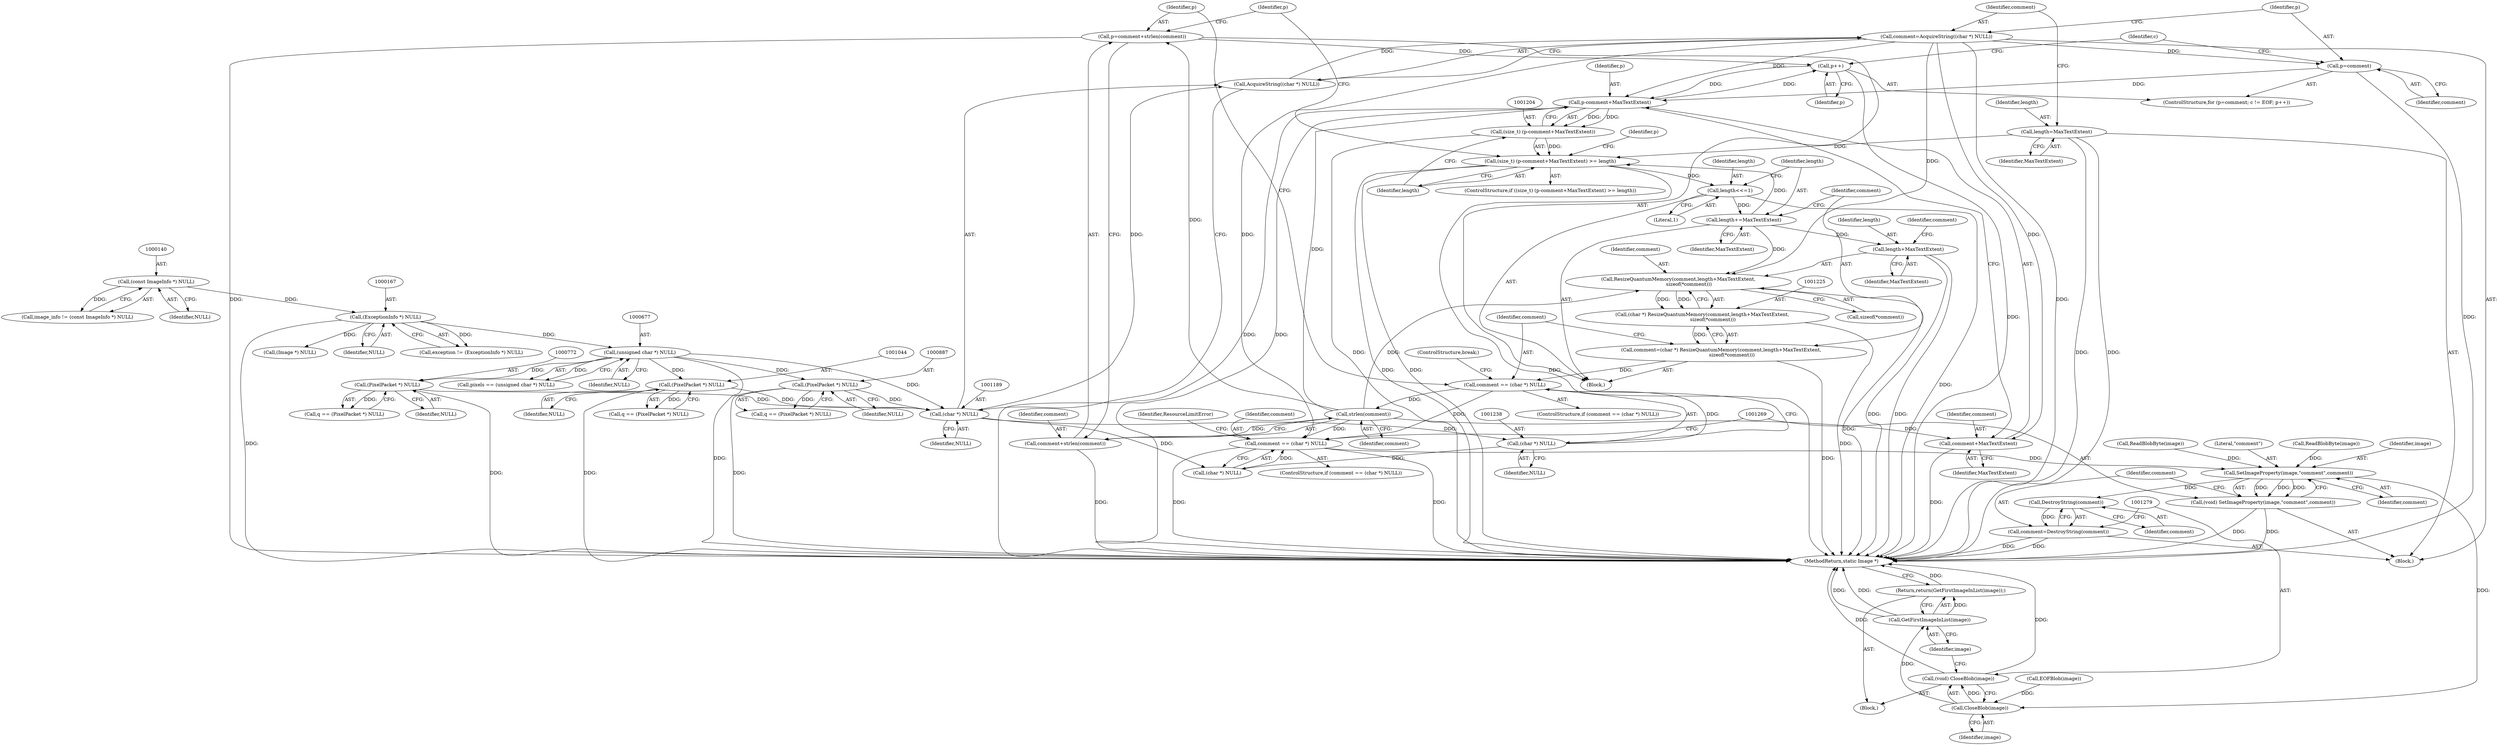 digraph "0_ImageMagick_424d40ebfcde48bb872eba75179d3d73704fdf1f@API" {
"1001241" [label="(Call,p=comment+strlen(comment))"];
"1001245" [label="(Call,strlen(comment))"];
"1001235" [label="(Call,comment == (char *) NULL)"];
"1001222" [label="(Call,comment=(char *) ResizeQuantumMemory(comment,length+MaxTextExtent,\n              sizeof(*comment)))"];
"1001224" [label="(Call,(char *) ResizeQuantumMemory(comment,length+MaxTextExtent,\n              sizeof(*comment)))"];
"1001226" [label="(Call,ResizeQuantumMemory(comment,length+MaxTextExtent,\n              sizeof(*comment)))"];
"1001185" [label="(Call,comment=AcquireString((char *) NULL))"];
"1001187" [label="(Call,AcquireString((char *) NULL))"];
"1001188" [label="(Call,(char *) NULL)"];
"1000676" [label="(Call,(unsigned char *) NULL)"];
"1000166" [label="(Call,(ExceptionInfo *) NULL)"];
"1000139" [label="(Call,(const ImageInfo *) NULL)"];
"1000771" [label="(Call,(PixelPacket *) NULL)"];
"1001043" [label="(Call,(PixelPacket *) NULL)"];
"1000886" [label="(Call,(PixelPacket *) NULL)"];
"1001219" [label="(Call,length+=MaxTextExtent)"];
"1001216" [label="(Call,length<<=1)"];
"1001202" [label="(Call,(size_t) (p-comment+MaxTextExtent) >= length)"];
"1001203" [label="(Call,(size_t) (p-comment+MaxTextExtent))"];
"1001205" [label="(Call,p-comment+MaxTextExtent)"];
"1001198" [label="(Call,p++)"];
"1001241" [label="(Call,p=comment+strlen(comment))"];
"1001192" [label="(Call,p=comment)"];
"1001182" [label="(Call,length=MaxTextExtent)"];
"1001237" [label="(Call,(char *) NULL)"];
"1001207" [label="(Call,comment+MaxTextExtent)"];
"1001243" [label="(Call,comment+strlen(comment))"];
"1001260" [label="(Call,comment == (char *) NULL)"];
"1001270" [label="(Call,SetImageProperty(image,\"comment\",comment))"];
"1001268" [label="(Call,(void) SetImageProperty(image,\"comment\",comment))"];
"1001276" [label="(Call,DestroyString(comment))"];
"1001274" [label="(Call,comment=DestroyString(comment))"];
"1001280" [label="(Call,CloseBlob(image))"];
"1001278" [label="(Call,(void) CloseBlob(image))"];
"1001283" [label="(Call,GetFirstImageInList(image))"];
"1001282" [label="(Return,return(GetFirstImageInList(image));)"];
"1001228" [label="(Call,length+MaxTextExtent)"];
"1001216" [label="(Call,length<<=1)"];
"1001045" [label="(Identifier,NULL)"];
"1000769" [label="(Call,q == (PixelPacket *) NULL)"];
"1000674" [label="(Call,pixels == (unsigned char *) NULL)"];
"1000139" [label="(Call,(const ImageInfo *) NULL)"];
"1001285" [label="(MethodReturn,static Image *)"];
"1000678" [label="(Identifier,NULL)"];
"1001198" [label="(Call,p++)"];
"1001210" [label="(Identifier,length)"];
"1001144" [label="(Call,EOFBlob(image))"];
"1001205" [label="(Call,p-comment+MaxTextExtent)"];
"1000676" [label="(Call,(unsigned char *) NULL)"];
"1001226" [label="(Call,ResizeQuantumMemory(comment,length+MaxTextExtent,\n              sizeof(*comment)))"];
"1001229" [label="(Identifier,length)"];
"1001199" [label="(Identifier,p)"];
"1001196" [label="(Identifier,c)"];
"1001240" [label="(ControlStructure,break;)"];
"1001185" [label="(Call,comment=AcquireString((char *) NULL))"];
"1001275" [label="(Identifier,comment)"];
"1001217" [label="(Identifier,length)"];
"1001277" [label="(Identifier,comment)"];
"1001280" [label="(Call,CloseBlob(image))"];
"1001211" [label="(Block,)"];
"1001271" [label="(Identifier,image)"];
"1001193" [label="(Identifier,p)"];
"1000884" [label="(Call,q == (PixelPacket *) NULL)"];
"1000771" [label="(Call,(PixelPacket *) NULL)"];
"1001246" [label="(Identifier,comment)"];
"1001227" [label="(Identifier,comment)"];
"1001270" [label="(Call,SetImageProperty(image,\"comment\",comment))"];
"1001190" [label="(Identifier,NULL)"];
"1001283" [label="(Call,GetFirstImageInList(image))"];
"1001239" [label="(Identifier,NULL)"];
"1001214" [label="(Identifier,p)"];
"1001224" [label="(Call,(char *) ResizeQuantumMemory(comment,length+MaxTextExtent,\n              sizeof(*comment)))"];
"1001236" [label="(Identifier,comment)"];
"1001222" [label="(Call,comment=(char *) ResizeQuantumMemory(comment,length+MaxTextExtent,\n              sizeof(*comment)))"];
"1001184" [label="(Identifier,MaxTextExtent)"];
"1001241" [label="(Call,p=comment+strlen(comment))"];
"1000886" [label="(Call,(PixelPacket *) NULL)"];
"1001209" [label="(Identifier,MaxTextExtent)"];
"1001243" [label="(Call,comment+strlen(comment))"];
"1000196" [label="(Call,(Image *) NULL)"];
"1001194" [label="(Identifier,comment)"];
"1001233" [label="(Identifier,comment)"];
"1001182" [label="(Call,length=MaxTextExtent)"];
"1001249" [label="(Identifier,p)"];
"1001220" [label="(Identifier,length)"];
"1001253" [label="(Call,ReadBlobByte(image))"];
"1000166" [label="(Call,(ExceptionInfo *) NULL)"];
"1001219" [label="(Call,length+=MaxTextExtent)"];
"1001272" [label="(Literal,\"comment\")"];
"1001281" [label="(Identifier,image)"];
"1000168" [label="(Identifier,NULL)"];
"1001235" [label="(Call,comment == (char *) NULL)"];
"1001208" [label="(Identifier,comment)"];
"1001244" [label="(Identifier,comment)"];
"1001230" [label="(Identifier,MaxTextExtent)"];
"1001223" [label="(Identifier,comment)"];
"1001192" [label="(Call,p=comment)"];
"1001276" [label="(Call,DestroyString(comment))"];
"1001206" [label="(Identifier,p)"];
"1000112" [label="(Block,)"];
"1001191" [label="(ControlStructure,for (p=comment; c != EOF; p++))"];
"1001242" [label="(Identifier,p)"];
"1001201" [label="(ControlStructure,if ((size_t) (p-comment+MaxTextExtent) >= length))"];
"1000137" [label="(Call,image_info != (const ImageInfo *) NULL)"];
"1001237" [label="(Call,(char *) NULL)"];
"1001278" [label="(Call,(void) CloseBlob(image))"];
"1001268" [label="(Call,(void) SetImageProperty(image,\"comment\",comment))"];
"1001231" [label="(Call,sizeof(*comment))"];
"1001273" [label="(Identifier,comment)"];
"1000164" [label="(Call,exception != (ExceptionInfo *) NULL)"];
"1001260" [label="(Call,comment == (char *) NULL)"];
"1001228" [label="(Call,length+MaxTextExtent)"];
"1000888" [label="(Identifier,NULL)"];
"1001221" [label="(Identifier,MaxTextExtent)"];
"1001186" [label="(Identifier,comment)"];
"1001160" [label="(Block,)"];
"1001274" [label="(Call,comment=DestroyString(comment))"];
"1001259" [label="(ControlStructure,if (comment == (char *) NULL))"];
"1001180" [label="(Call,ReadBlobByte(image))"];
"1001203" [label="(Call,(size_t) (p-comment+MaxTextExtent))"];
"1001187" [label="(Call,AcquireString((char *) NULL))"];
"1001183" [label="(Identifier,length)"];
"1001041" [label="(Call,q == (PixelPacket *) NULL)"];
"1001261" [label="(Identifier,comment)"];
"1001207" [label="(Call,comment+MaxTextExtent)"];
"1001043" [label="(Call,(PixelPacket *) NULL)"];
"1001234" [label="(ControlStructure,if (comment == (char *) NULL))"];
"1001245" [label="(Call,strlen(comment))"];
"1000141" [label="(Identifier,NULL)"];
"1000773" [label="(Identifier,NULL)"];
"1001218" [label="(Literal,1)"];
"1001282" [label="(Return,return(GetFirstImageInList(image));)"];
"1001188" [label="(Call,(char *) NULL)"];
"1001262" [label="(Call,(char *) NULL)"];
"1001266" [label="(Identifier,ResourceLimitError)"];
"1001284" [label="(Identifier,image)"];
"1001202" [label="(Call,(size_t) (p-comment+MaxTextExtent) >= length)"];
"1001241" -> "1001211"  [label="AST: "];
"1001241" -> "1001243"  [label="CFG: "];
"1001242" -> "1001241"  [label="AST: "];
"1001243" -> "1001241"  [label="AST: "];
"1001249" -> "1001241"  [label="CFG: "];
"1001241" -> "1001285"  [label="DDG: "];
"1001241" -> "1001198"  [label="DDG: "];
"1001245" -> "1001241"  [label="DDG: "];
"1001245" -> "1001243"  [label="AST: "];
"1001245" -> "1001246"  [label="CFG: "];
"1001246" -> "1001245"  [label="AST: "];
"1001243" -> "1001245"  [label="CFG: "];
"1001245" -> "1001205"  [label="DDG: "];
"1001245" -> "1001207"  [label="DDG: "];
"1001245" -> "1001226"  [label="DDG: "];
"1001245" -> "1001243"  [label="DDG: "];
"1001235" -> "1001245"  [label="DDG: "];
"1001245" -> "1001260"  [label="DDG: "];
"1001235" -> "1001234"  [label="AST: "];
"1001235" -> "1001237"  [label="CFG: "];
"1001236" -> "1001235"  [label="AST: "];
"1001237" -> "1001235"  [label="AST: "];
"1001240" -> "1001235"  [label="CFG: "];
"1001242" -> "1001235"  [label="CFG: "];
"1001222" -> "1001235"  [label="DDG: "];
"1001237" -> "1001235"  [label="DDG: "];
"1001235" -> "1001260"  [label="DDG: "];
"1001222" -> "1001211"  [label="AST: "];
"1001222" -> "1001224"  [label="CFG: "];
"1001223" -> "1001222"  [label="AST: "];
"1001224" -> "1001222"  [label="AST: "];
"1001236" -> "1001222"  [label="CFG: "];
"1001222" -> "1001285"  [label="DDG: "];
"1001224" -> "1001222"  [label="DDG: "];
"1001224" -> "1001226"  [label="CFG: "];
"1001225" -> "1001224"  [label="AST: "];
"1001226" -> "1001224"  [label="AST: "];
"1001224" -> "1001285"  [label="DDG: "];
"1001226" -> "1001224"  [label="DDG: "];
"1001226" -> "1001224"  [label="DDG: "];
"1001226" -> "1001231"  [label="CFG: "];
"1001227" -> "1001226"  [label="AST: "];
"1001228" -> "1001226"  [label="AST: "];
"1001231" -> "1001226"  [label="AST: "];
"1001226" -> "1001285"  [label="DDG: "];
"1001185" -> "1001226"  [label="DDG: "];
"1001219" -> "1001226"  [label="DDG: "];
"1001185" -> "1001160"  [label="AST: "];
"1001185" -> "1001187"  [label="CFG: "];
"1001186" -> "1001185"  [label="AST: "];
"1001187" -> "1001185"  [label="AST: "];
"1001193" -> "1001185"  [label="CFG: "];
"1001185" -> "1001285"  [label="DDG: "];
"1001187" -> "1001185"  [label="DDG: "];
"1001185" -> "1001192"  [label="DDG: "];
"1001185" -> "1001205"  [label="DDG: "];
"1001185" -> "1001207"  [label="DDG: "];
"1001185" -> "1001260"  [label="DDG: "];
"1001187" -> "1001188"  [label="CFG: "];
"1001188" -> "1001187"  [label="AST: "];
"1001188" -> "1001187"  [label="DDG: "];
"1001188" -> "1001190"  [label="CFG: "];
"1001189" -> "1001188"  [label="AST: "];
"1001190" -> "1001188"  [label="AST: "];
"1000676" -> "1001188"  [label="DDG: "];
"1000771" -> "1001188"  [label="DDG: "];
"1001043" -> "1001188"  [label="DDG: "];
"1000886" -> "1001188"  [label="DDG: "];
"1001188" -> "1001237"  [label="DDG: "];
"1001188" -> "1001262"  [label="DDG: "];
"1000676" -> "1000674"  [label="AST: "];
"1000676" -> "1000678"  [label="CFG: "];
"1000677" -> "1000676"  [label="AST: "];
"1000678" -> "1000676"  [label="AST: "];
"1000674" -> "1000676"  [label="CFG: "];
"1000676" -> "1001285"  [label="DDG: "];
"1000676" -> "1000674"  [label="DDG: "];
"1000166" -> "1000676"  [label="DDG: "];
"1000676" -> "1000771"  [label="DDG: "];
"1000676" -> "1000886"  [label="DDG: "];
"1000676" -> "1001043"  [label="DDG: "];
"1000166" -> "1000164"  [label="AST: "];
"1000166" -> "1000168"  [label="CFG: "];
"1000167" -> "1000166"  [label="AST: "];
"1000168" -> "1000166"  [label="AST: "];
"1000164" -> "1000166"  [label="CFG: "];
"1000166" -> "1001285"  [label="DDG: "];
"1000166" -> "1000164"  [label="DDG: "];
"1000139" -> "1000166"  [label="DDG: "];
"1000166" -> "1000196"  [label="DDG: "];
"1000139" -> "1000137"  [label="AST: "];
"1000139" -> "1000141"  [label="CFG: "];
"1000140" -> "1000139"  [label="AST: "];
"1000141" -> "1000139"  [label="AST: "];
"1000137" -> "1000139"  [label="CFG: "];
"1000139" -> "1000137"  [label="DDG: "];
"1000771" -> "1000769"  [label="AST: "];
"1000771" -> "1000773"  [label="CFG: "];
"1000772" -> "1000771"  [label="AST: "];
"1000773" -> "1000771"  [label="AST: "];
"1000769" -> "1000771"  [label="CFG: "];
"1000771" -> "1001285"  [label="DDG: "];
"1000771" -> "1000769"  [label="DDG: "];
"1001043" -> "1001041"  [label="AST: "];
"1001043" -> "1001045"  [label="CFG: "];
"1001044" -> "1001043"  [label="AST: "];
"1001045" -> "1001043"  [label="AST: "];
"1001041" -> "1001043"  [label="CFG: "];
"1001043" -> "1001285"  [label="DDG: "];
"1001043" -> "1001041"  [label="DDG: "];
"1000886" -> "1000884"  [label="AST: "];
"1000886" -> "1000888"  [label="CFG: "];
"1000887" -> "1000886"  [label="AST: "];
"1000888" -> "1000886"  [label="AST: "];
"1000884" -> "1000886"  [label="CFG: "];
"1000886" -> "1001285"  [label="DDG: "];
"1000886" -> "1000884"  [label="DDG: "];
"1001219" -> "1001211"  [label="AST: "];
"1001219" -> "1001221"  [label="CFG: "];
"1001220" -> "1001219"  [label="AST: "];
"1001221" -> "1001219"  [label="AST: "];
"1001223" -> "1001219"  [label="CFG: "];
"1001219" -> "1001202"  [label="DDG: "];
"1001216" -> "1001219"  [label="DDG: "];
"1001219" -> "1001228"  [label="DDG: "];
"1001216" -> "1001211"  [label="AST: "];
"1001216" -> "1001218"  [label="CFG: "];
"1001217" -> "1001216"  [label="AST: "];
"1001218" -> "1001216"  [label="AST: "];
"1001220" -> "1001216"  [label="CFG: "];
"1001216" -> "1001285"  [label="DDG: "];
"1001202" -> "1001216"  [label="DDG: "];
"1001202" -> "1001201"  [label="AST: "];
"1001202" -> "1001210"  [label="CFG: "];
"1001203" -> "1001202"  [label="AST: "];
"1001210" -> "1001202"  [label="AST: "];
"1001214" -> "1001202"  [label="CFG: "];
"1001249" -> "1001202"  [label="CFG: "];
"1001202" -> "1001285"  [label="DDG: "];
"1001202" -> "1001285"  [label="DDG: "];
"1001202" -> "1001285"  [label="DDG: "];
"1001203" -> "1001202"  [label="DDG: "];
"1001182" -> "1001202"  [label="DDG: "];
"1001203" -> "1001205"  [label="CFG: "];
"1001204" -> "1001203"  [label="AST: "];
"1001205" -> "1001203"  [label="AST: "];
"1001210" -> "1001203"  [label="CFG: "];
"1001203" -> "1001285"  [label="DDG: "];
"1001205" -> "1001203"  [label="DDG: "];
"1001205" -> "1001203"  [label="DDG: "];
"1001205" -> "1001207"  [label="CFG: "];
"1001206" -> "1001205"  [label="AST: "];
"1001207" -> "1001205"  [label="AST: "];
"1001205" -> "1001285"  [label="DDG: "];
"1001205" -> "1001285"  [label="DDG: "];
"1001205" -> "1001198"  [label="DDG: "];
"1001198" -> "1001205"  [label="DDG: "];
"1001192" -> "1001205"  [label="DDG: "];
"1001198" -> "1001191"  [label="AST: "];
"1001198" -> "1001199"  [label="CFG: "];
"1001199" -> "1001198"  [label="AST: "];
"1001196" -> "1001198"  [label="CFG: "];
"1001198" -> "1001285"  [label="DDG: "];
"1001192" -> "1001191"  [label="AST: "];
"1001192" -> "1001194"  [label="CFG: "];
"1001193" -> "1001192"  [label="AST: "];
"1001194" -> "1001192"  [label="AST: "];
"1001196" -> "1001192"  [label="CFG: "];
"1001192" -> "1001285"  [label="DDG: "];
"1001182" -> "1001160"  [label="AST: "];
"1001182" -> "1001184"  [label="CFG: "];
"1001183" -> "1001182"  [label="AST: "];
"1001184" -> "1001182"  [label="AST: "];
"1001186" -> "1001182"  [label="CFG: "];
"1001182" -> "1001285"  [label="DDG: "];
"1001182" -> "1001285"  [label="DDG: "];
"1001237" -> "1001239"  [label="CFG: "];
"1001238" -> "1001237"  [label="AST: "];
"1001239" -> "1001237"  [label="AST: "];
"1001237" -> "1001262"  [label="DDG: "];
"1001207" -> "1001209"  [label="CFG: "];
"1001208" -> "1001207"  [label="AST: "];
"1001209" -> "1001207"  [label="AST: "];
"1001207" -> "1001285"  [label="DDG: "];
"1001244" -> "1001243"  [label="AST: "];
"1001243" -> "1001285"  [label="DDG: "];
"1001260" -> "1001259"  [label="AST: "];
"1001260" -> "1001262"  [label="CFG: "];
"1001261" -> "1001260"  [label="AST: "];
"1001262" -> "1001260"  [label="AST: "];
"1001266" -> "1001260"  [label="CFG: "];
"1001269" -> "1001260"  [label="CFG: "];
"1001260" -> "1001285"  [label="DDG: "];
"1001260" -> "1001285"  [label="DDG: "];
"1001262" -> "1001260"  [label="DDG: "];
"1001260" -> "1001270"  [label="DDG: "];
"1001270" -> "1001268"  [label="AST: "];
"1001270" -> "1001273"  [label="CFG: "];
"1001271" -> "1001270"  [label="AST: "];
"1001272" -> "1001270"  [label="AST: "];
"1001273" -> "1001270"  [label="AST: "];
"1001268" -> "1001270"  [label="CFG: "];
"1001270" -> "1001268"  [label="DDG: "];
"1001270" -> "1001268"  [label="DDG: "];
"1001270" -> "1001268"  [label="DDG: "];
"1001180" -> "1001270"  [label="DDG: "];
"1001253" -> "1001270"  [label="DDG: "];
"1001270" -> "1001276"  [label="DDG: "];
"1001270" -> "1001280"  [label="DDG: "];
"1001268" -> "1001160"  [label="AST: "];
"1001269" -> "1001268"  [label="AST: "];
"1001275" -> "1001268"  [label="CFG: "];
"1001268" -> "1001285"  [label="DDG: "];
"1001268" -> "1001285"  [label="DDG: "];
"1001276" -> "1001274"  [label="AST: "];
"1001276" -> "1001277"  [label="CFG: "];
"1001277" -> "1001276"  [label="AST: "];
"1001274" -> "1001276"  [label="CFG: "];
"1001276" -> "1001274"  [label="DDG: "];
"1001274" -> "1001160"  [label="AST: "];
"1001275" -> "1001274"  [label="AST: "];
"1001279" -> "1001274"  [label="CFG: "];
"1001274" -> "1001285"  [label="DDG: "];
"1001274" -> "1001285"  [label="DDG: "];
"1001280" -> "1001278"  [label="AST: "];
"1001280" -> "1001281"  [label="CFG: "];
"1001281" -> "1001280"  [label="AST: "];
"1001278" -> "1001280"  [label="CFG: "];
"1001280" -> "1001278"  [label="DDG: "];
"1001144" -> "1001280"  [label="DDG: "];
"1001280" -> "1001283"  [label="DDG: "];
"1001278" -> "1000112"  [label="AST: "];
"1001279" -> "1001278"  [label="AST: "];
"1001284" -> "1001278"  [label="CFG: "];
"1001278" -> "1001285"  [label="DDG: "];
"1001278" -> "1001285"  [label="DDG: "];
"1001283" -> "1001282"  [label="AST: "];
"1001283" -> "1001284"  [label="CFG: "];
"1001284" -> "1001283"  [label="AST: "];
"1001282" -> "1001283"  [label="CFG: "];
"1001283" -> "1001285"  [label="DDG: "];
"1001283" -> "1001285"  [label="DDG: "];
"1001283" -> "1001282"  [label="DDG: "];
"1001282" -> "1000112"  [label="AST: "];
"1001285" -> "1001282"  [label="CFG: "];
"1001282" -> "1001285"  [label="DDG: "];
"1001228" -> "1001230"  [label="CFG: "];
"1001229" -> "1001228"  [label="AST: "];
"1001230" -> "1001228"  [label="AST: "];
"1001233" -> "1001228"  [label="CFG: "];
"1001228" -> "1001285"  [label="DDG: "];
"1001228" -> "1001285"  [label="DDG: "];
}
